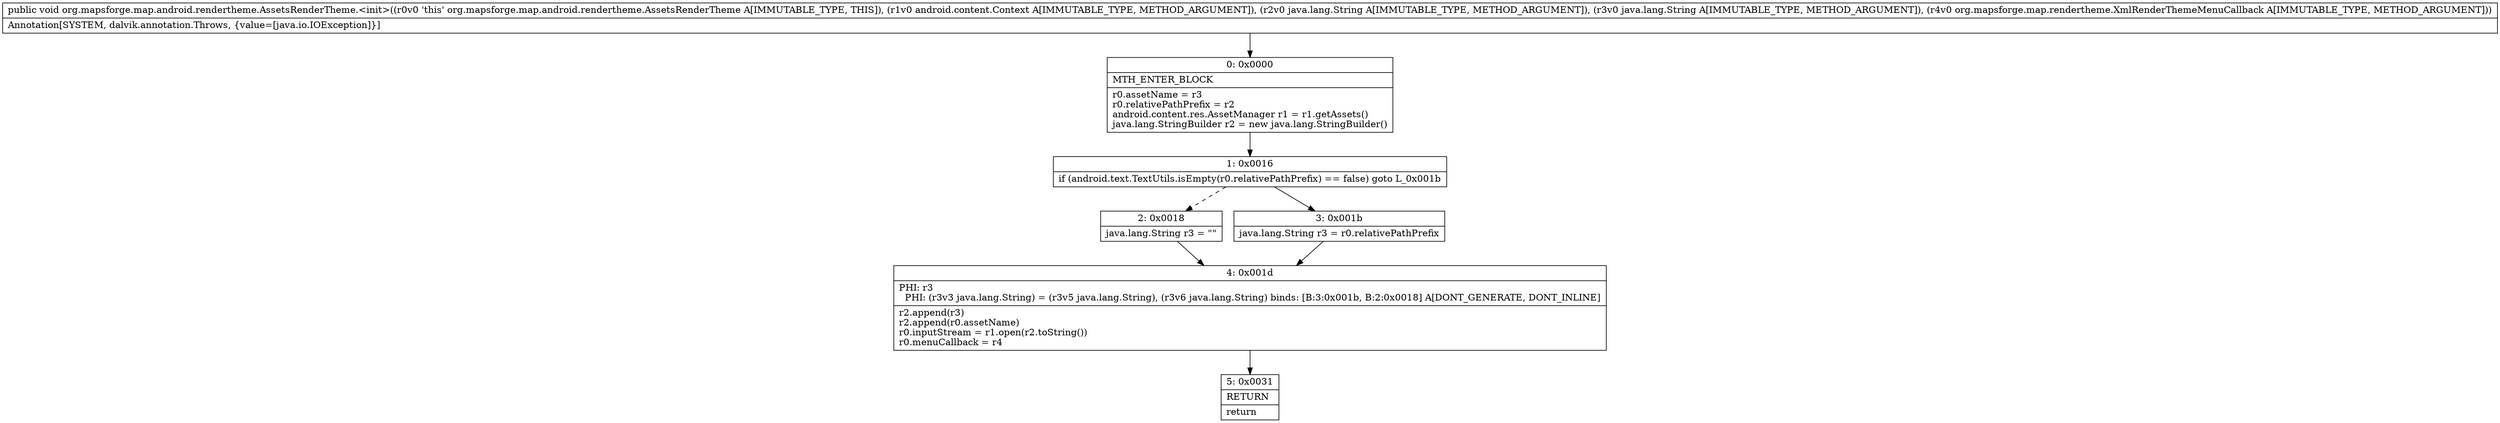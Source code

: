 digraph "CFG fororg.mapsforge.map.android.rendertheme.AssetsRenderTheme.\<init\>(Landroid\/content\/Context;Ljava\/lang\/String;Ljava\/lang\/String;Lorg\/mapsforge\/map\/rendertheme\/XmlRenderThemeMenuCallback;)V" {
Node_0 [shape=record,label="{0\:\ 0x0000|MTH_ENTER_BLOCK\l|r0.assetName = r3\lr0.relativePathPrefix = r2\landroid.content.res.AssetManager r1 = r1.getAssets()\ljava.lang.StringBuilder r2 = new java.lang.StringBuilder()\l}"];
Node_1 [shape=record,label="{1\:\ 0x0016|if (android.text.TextUtils.isEmpty(r0.relativePathPrefix) == false) goto L_0x001b\l}"];
Node_2 [shape=record,label="{2\:\ 0x0018|java.lang.String r3 = \"\"\l}"];
Node_3 [shape=record,label="{3\:\ 0x001b|java.lang.String r3 = r0.relativePathPrefix\l}"];
Node_4 [shape=record,label="{4\:\ 0x001d|PHI: r3 \l  PHI: (r3v3 java.lang.String) = (r3v5 java.lang.String), (r3v6 java.lang.String) binds: [B:3:0x001b, B:2:0x0018] A[DONT_GENERATE, DONT_INLINE]\l|r2.append(r3)\lr2.append(r0.assetName)\lr0.inputStream = r1.open(r2.toString())\lr0.menuCallback = r4\l}"];
Node_5 [shape=record,label="{5\:\ 0x0031|RETURN\l|return\l}"];
MethodNode[shape=record,label="{public void org.mapsforge.map.android.rendertheme.AssetsRenderTheme.\<init\>((r0v0 'this' org.mapsforge.map.android.rendertheme.AssetsRenderTheme A[IMMUTABLE_TYPE, THIS]), (r1v0 android.content.Context A[IMMUTABLE_TYPE, METHOD_ARGUMENT]), (r2v0 java.lang.String A[IMMUTABLE_TYPE, METHOD_ARGUMENT]), (r3v0 java.lang.String A[IMMUTABLE_TYPE, METHOD_ARGUMENT]), (r4v0 org.mapsforge.map.rendertheme.XmlRenderThemeMenuCallback A[IMMUTABLE_TYPE, METHOD_ARGUMENT]))  | Annotation[SYSTEM, dalvik.annotation.Throws, \{value=[java.io.IOException]\}]\l}"];
MethodNode -> Node_0;
Node_0 -> Node_1;
Node_1 -> Node_2[style=dashed];
Node_1 -> Node_3;
Node_2 -> Node_4;
Node_3 -> Node_4;
Node_4 -> Node_5;
}

